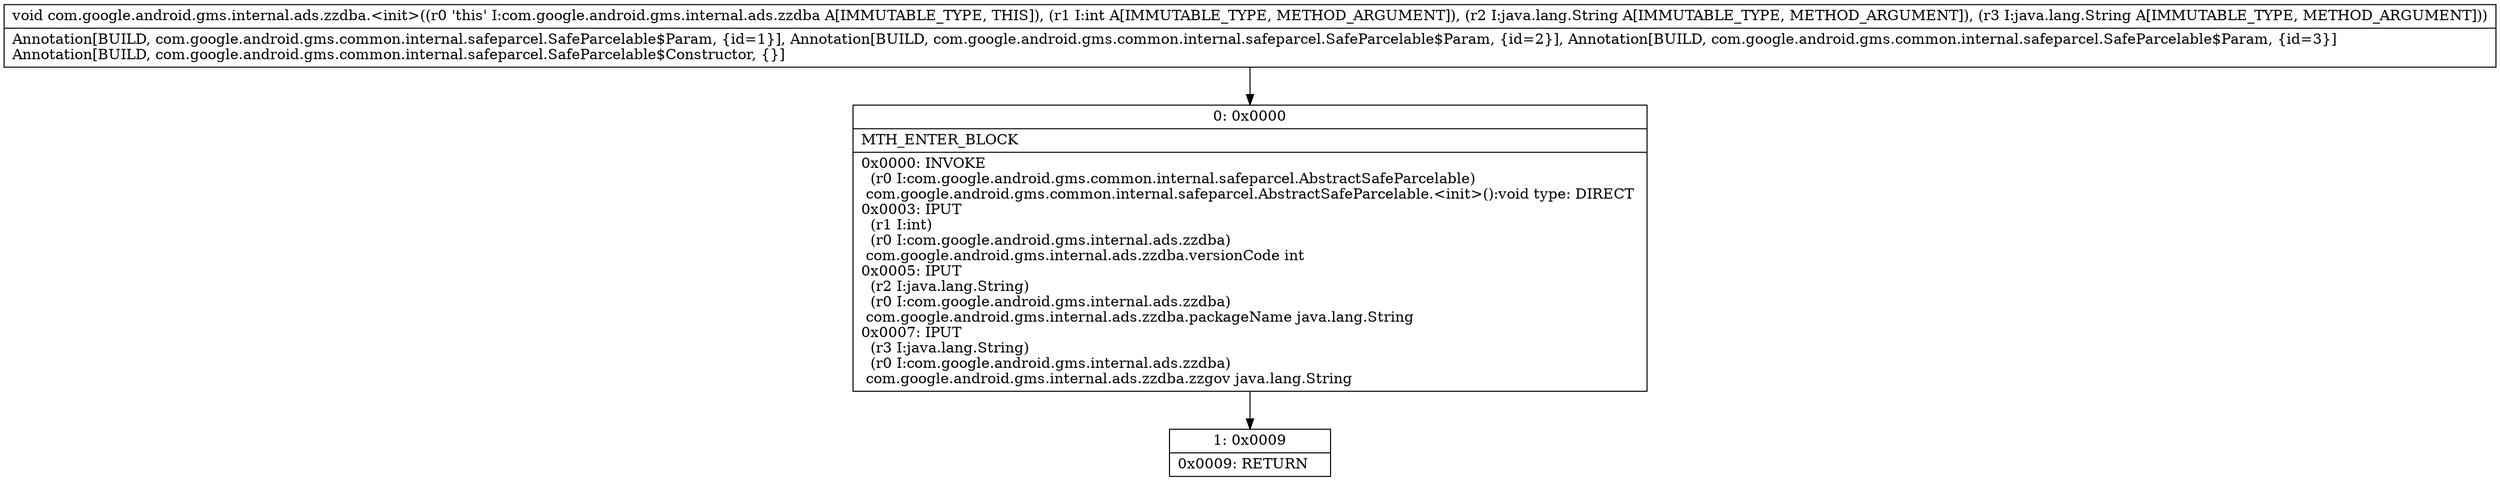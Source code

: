 digraph "CFG forcom.google.android.gms.internal.ads.zzdba.\<init\>(ILjava\/lang\/String;Ljava\/lang\/String;)V" {
Node_0 [shape=record,label="{0\:\ 0x0000|MTH_ENTER_BLOCK\l|0x0000: INVOKE  \l  (r0 I:com.google.android.gms.common.internal.safeparcel.AbstractSafeParcelable)\l com.google.android.gms.common.internal.safeparcel.AbstractSafeParcelable.\<init\>():void type: DIRECT \l0x0003: IPUT  \l  (r1 I:int)\l  (r0 I:com.google.android.gms.internal.ads.zzdba)\l com.google.android.gms.internal.ads.zzdba.versionCode int \l0x0005: IPUT  \l  (r2 I:java.lang.String)\l  (r0 I:com.google.android.gms.internal.ads.zzdba)\l com.google.android.gms.internal.ads.zzdba.packageName java.lang.String \l0x0007: IPUT  \l  (r3 I:java.lang.String)\l  (r0 I:com.google.android.gms.internal.ads.zzdba)\l com.google.android.gms.internal.ads.zzdba.zzgov java.lang.String \l}"];
Node_1 [shape=record,label="{1\:\ 0x0009|0x0009: RETURN   \l}"];
MethodNode[shape=record,label="{void com.google.android.gms.internal.ads.zzdba.\<init\>((r0 'this' I:com.google.android.gms.internal.ads.zzdba A[IMMUTABLE_TYPE, THIS]), (r1 I:int A[IMMUTABLE_TYPE, METHOD_ARGUMENT]), (r2 I:java.lang.String A[IMMUTABLE_TYPE, METHOD_ARGUMENT]), (r3 I:java.lang.String A[IMMUTABLE_TYPE, METHOD_ARGUMENT]))  | Annotation[BUILD, com.google.android.gms.common.internal.safeparcel.SafeParcelable$Param, \{id=1\}], Annotation[BUILD, com.google.android.gms.common.internal.safeparcel.SafeParcelable$Param, \{id=2\}], Annotation[BUILD, com.google.android.gms.common.internal.safeparcel.SafeParcelable$Param, \{id=3\}]\lAnnotation[BUILD, com.google.android.gms.common.internal.safeparcel.SafeParcelable$Constructor, \{\}]\l}"];
MethodNode -> Node_0;
Node_0 -> Node_1;
}

